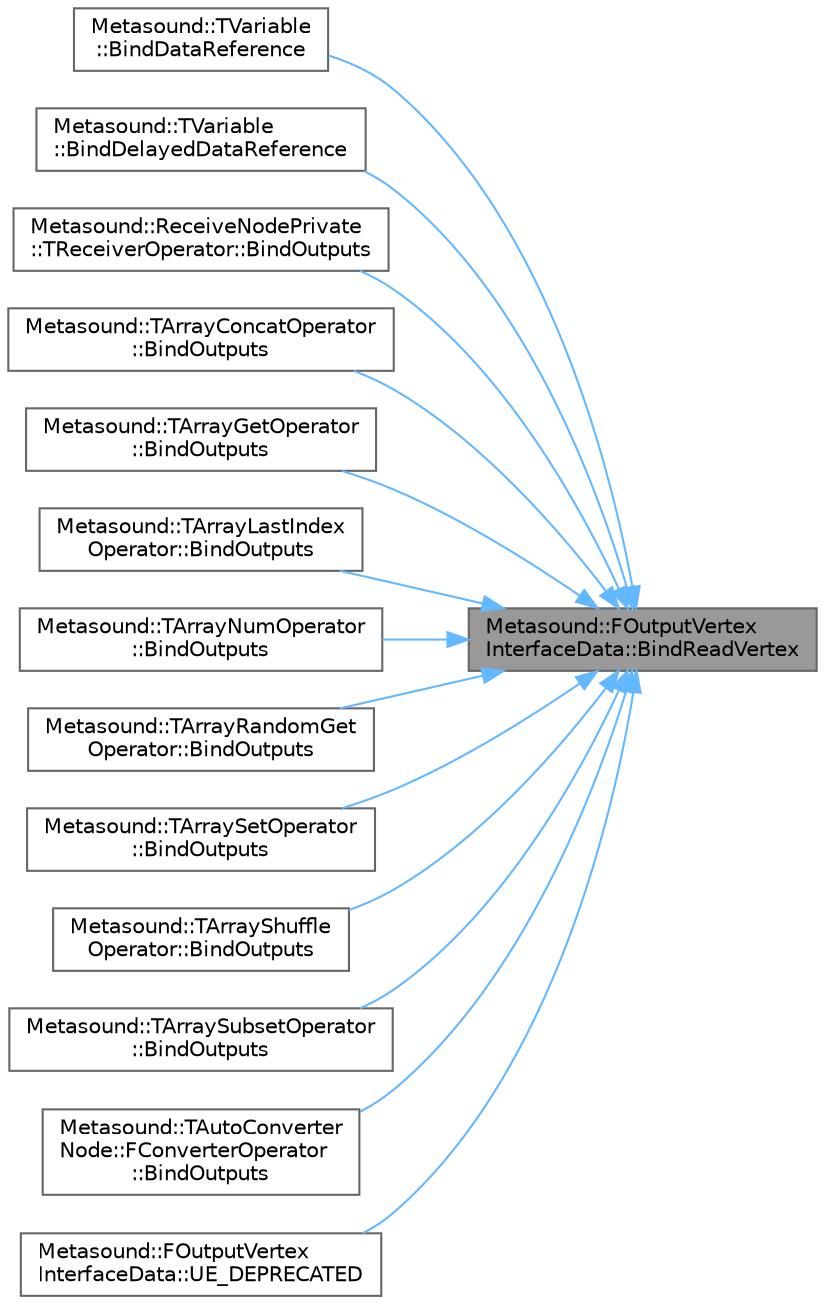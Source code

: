 digraph "Metasound::FOutputVertexInterfaceData::BindReadVertex"
{
 // INTERACTIVE_SVG=YES
 // LATEX_PDF_SIZE
  bgcolor="transparent";
  edge [fontname=Helvetica,fontsize=10,labelfontname=Helvetica,labelfontsize=10];
  node [fontname=Helvetica,fontsize=10,shape=box,height=0.2,width=0.4];
  rankdir="RL";
  Node1 [id="Node000001",label="Metasound::FOutputVertex\lInterfaceData::BindReadVertex",height=0.2,width=0.4,color="gray40", fillcolor="grey60", style="filled", fontcolor="black",tooltip="Bind a read vertex from a read reference."];
  Node1 -> Node2 [id="edge1_Node000001_Node000002",dir="back",color="steelblue1",style="solid",tooltip=" "];
  Node2 [id="Node000002",label="Metasound::TVariable\l::BindDataReference",height=0.2,width=0.4,color="grey40", fillcolor="white", style="filled",URL="$da/dc0/structMetasound_1_1TVariable.html#a6e2132ecc92a2d7198d49707ba595d69",tooltip=" "];
  Node1 -> Node3 [id="edge2_Node000001_Node000003",dir="back",color="steelblue1",style="solid",tooltip=" "];
  Node3 [id="Node000003",label="Metasound::TVariable\l::BindDelayedDataReference",height=0.2,width=0.4,color="grey40", fillcolor="white", style="filled",URL="$da/dc0/structMetasound_1_1TVariable.html#a837f5cfdd30685f24c01941911ff8909",tooltip=" "];
  Node1 -> Node4 [id="edge3_Node000001_Node000004",dir="back",color="steelblue1",style="solid",tooltip=" "];
  Node4 [id="Node000004",label="Metasound::ReceiveNodePrivate\l::TReceiverOperator::BindOutputs",height=0.2,width=0.4,color="grey40", fillcolor="white", style="filled",URL="$de/dd9/classMetasound_1_1ReceiveNodePrivate_1_1TReceiverOperator.html#a4e4ed5f1196cbc553b25c6994469425c",tooltip="BindOutputs binds data references in the IOperator with the FOutputVertexInterfaceData."];
  Node1 -> Node5 [id="edge4_Node000001_Node000005",dir="back",color="steelblue1",style="solid",tooltip=" "];
  Node5 [id="Node000005",label="Metasound::TArrayConcatOperator\l::BindOutputs",height=0.2,width=0.4,color="grey40", fillcolor="white", style="filled",URL="$d2/d8d/classMetasound_1_1TArrayConcatOperator.html#ad3b483d81bd64941ca31d25a7f34373d",tooltip="BindOutputs binds data references in the IOperator with the FOutputVertexInterfaceData."];
  Node1 -> Node6 [id="edge5_Node000001_Node000006",dir="back",color="steelblue1",style="solid",tooltip=" "];
  Node6 [id="Node000006",label="Metasound::TArrayGetOperator\l::BindOutputs",height=0.2,width=0.4,color="grey40", fillcolor="white", style="filled",URL="$d5/dac/classMetasound_1_1TArrayGetOperator.html#a0c8ad20c764723ad16602b01242c35a8",tooltip="BindOutputs binds data references in the IOperator with the FOutputVertexInterfaceData."];
  Node1 -> Node7 [id="edge6_Node000001_Node000007",dir="back",color="steelblue1",style="solid",tooltip=" "];
  Node7 [id="Node000007",label="Metasound::TArrayLastIndex\lOperator::BindOutputs",height=0.2,width=0.4,color="grey40", fillcolor="white", style="filled",URL="$db/d89/classMetasound_1_1TArrayLastIndexOperator.html#aed056fdb67b4cb64976effe97fc9b01f",tooltip="BindOutputs binds data references in the IOperator with the FOutputVertexInterfaceData."];
  Node1 -> Node8 [id="edge7_Node000001_Node000008",dir="back",color="steelblue1",style="solid",tooltip=" "];
  Node8 [id="Node000008",label="Metasound::TArrayNumOperator\l::BindOutputs",height=0.2,width=0.4,color="grey40", fillcolor="white", style="filled",URL="$d6/db8/classMetasound_1_1TArrayNumOperator.html#aa92a9f9d4ef0c94d7df29c326c5445fa",tooltip="BindOutputs binds data references in the IOperator with the FOutputVertexInterfaceData."];
  Node1 -> Node9 [id="edge8_Node000001_Node000009",dir="back",color="steelblue1",style="solid",tooltip=" "];
  Node9 [id="Node000009",label="Metasound::TArrayRandomGet\lOperator::BindOutputs",height=0.2,width=0.4,color="grey40", fillcolor="white", style="filled",URL="$d5/d6e/classMetasound_1_1TArrayRandomGetOperator.html#a996e360bf397680af4a321bf540b0e26",tooltip="BindOutputs binds data references in the IOperator with the FOutputVertexInterfaceData."];
  Node1 -> Node10 [id="edge9_Node000001_Node000010",dir="back",color="steelblue1",style="solid",tooltip=" "];
  Node10 [id="Node000010",label="Metasound::TArraySetOperator\l::BindOutputs",height=0.2,width=0.4,color="grey40", fillcolor="white", style="filled",URL="$d8/d26/classMetasound_1_1TArraySetOperator.html#add382e2fdba2e5a55100e53db4c7fcb5",tooltip="BindOutputs binds data references in the IOperator with the FOutputVertexInterfaceData."];
  Node1 -> Node11 [id="edge10_Node000001_Node000011",dir="back",color="steelblue1",style="solid",tooltip=" "];
  Node11 [id="Node000011",label="Metasound::TArrayShuffle\lOperator::BindOutputs",height=0.2,width=0.4,color="grey40", fillcolor="white", style="filled",URL="$d2/dd1/classMetasound_1_1TArrayShuffleOperator.html#a769f21c17dd60f20d5766fca2f7af7ad",tooltip="BindOutputs binds data references in the IOperator with the FOutputVertexInterfaceData."];
  Node1 -> Node12 [id="edge11_Node000001_Node000012",dir="back",color="steelblue1",style="solid",tooltip=" "];
  Node12 [id="Node000012",label="Metasound::TArraySubsetOperator\l::BindOutputs",height=0.2,width=0.4,color="grey40", fillcolor="white", style="filled",URL="$d1/db8/classMetasound_1_1TArraySubsetOperator.html#a87279b78a0e7619dbd4eac9d51eab0ed",tooltip="BindOutputs binds data references in the IOperator with the FOutputVertexInterfaceData."];
  Node1 -> Node13 [id="edge12_Node000001_Node000013",dir="back",color="steelblue1",style="solid",tooltip=" "];
  Node13 [id="Node000013",label="Metasound::TAutoConverter\lNode::FConverterOperator\l::BindOutputs",height=0.2,width=0.4,color="grey40", fillcolor="white", style="filled",URL="$d1/d0d/classMetasound_1_1TAutoConverterNode_1_1FConverterOperator.html#aab2bf39841f659d141b4695606a300dd",tooltip="BindOutputs binds data references in the IOperator with the FOutputVertexInterfaceData."];
  Node1 -> Node14 [id="edge13_Node000001_Node000014",dir="back",color="steelblue1",style="solid",tooltip=" "];
  Node14 [id="Node000014",label="Metasound::FOutputVertex\lInterfaceData::UE_DEPRECATED",height=0.2,width=0.4,color="grey40", fillcolor="white", style="filled",URL="$d5/d2c/classMetasound_1_1FOutputVertexInterfaceData.html#a260c57793c0350e6cd243f807c6477ea",tooltip="Bind a read vertex from a value reference."];
}
